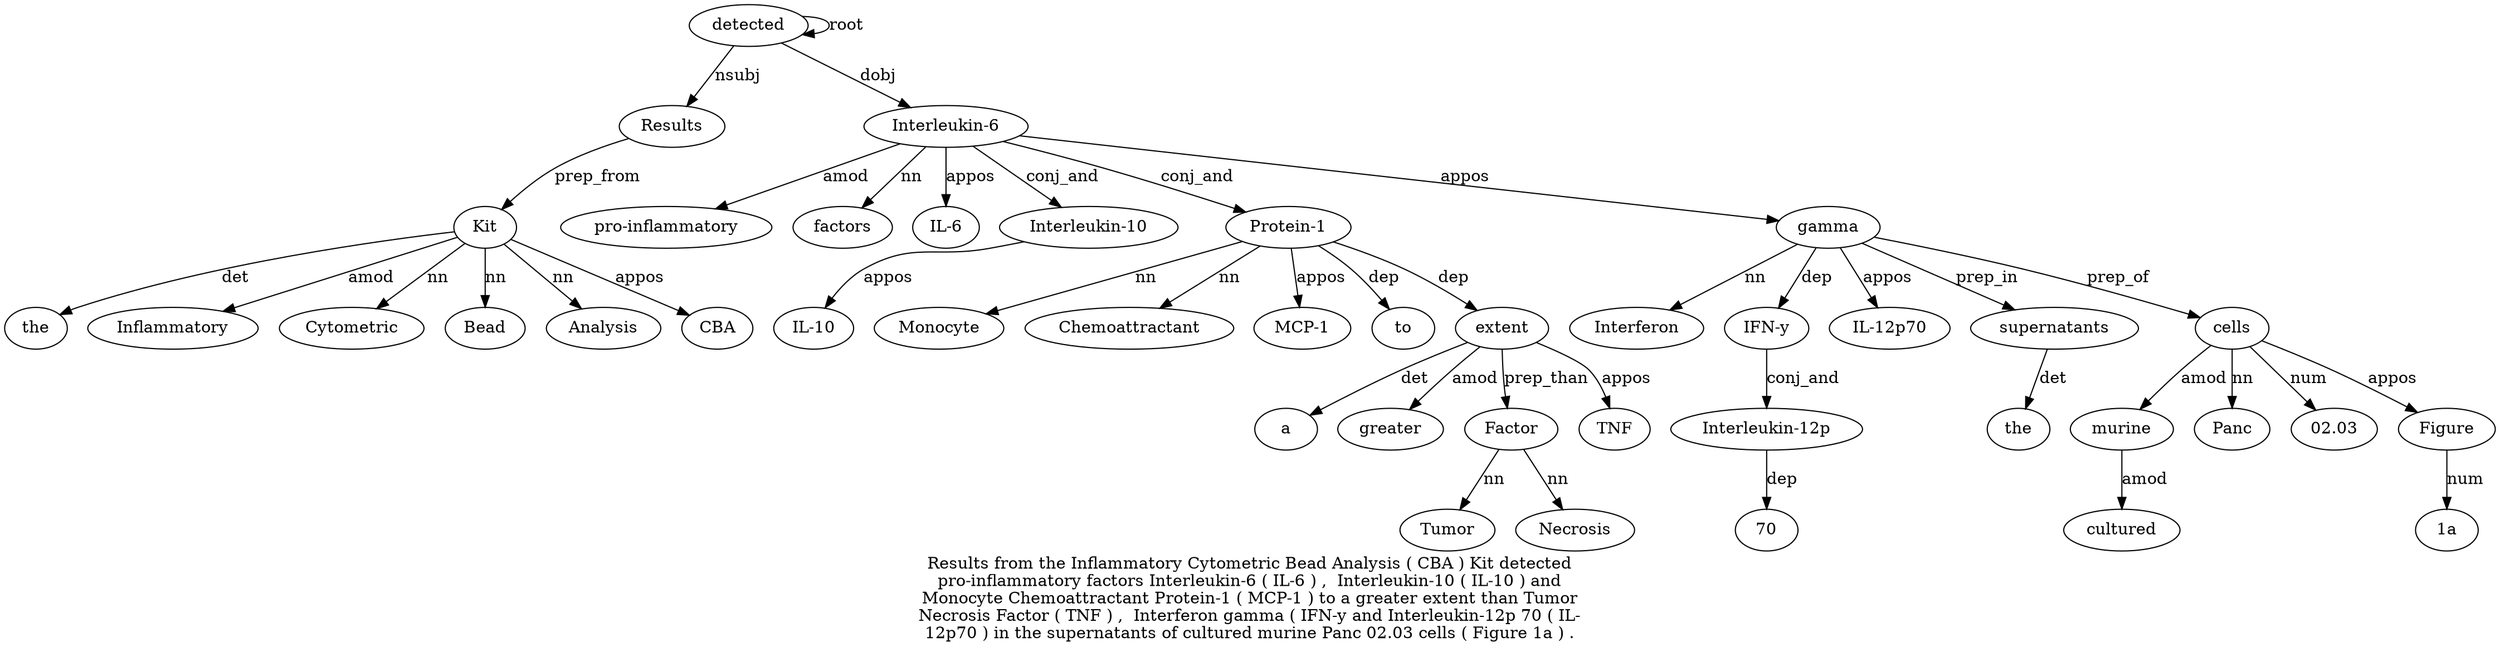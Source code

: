 digraph "Results from the Inflammatory Cytometric Bead Analysis ( CBA ) Kit detected pro-inflammatory factors Interleukin-6 ( IL-6 ) ,  Interleukin-10 ( IL-10 ) and Monocyte Chemoattractant Protein-1 ( MCP-1 ) to a greater extent than Tumor Necrosis Factor ( TNF ) ,  Interferon gamma ( IFN-y and Interleukin-12p 70 ( IL-12p70 ) in the supernatants of cultured murine Panc 02.03 cells ( Figure 1a ) ." {
label="Results from the Inflammatory Cytometric Bead Analysis ( CBA ) Kit detected
pro-inflammatory factors Interleukin-6 ( IL-6 ) ,  Interleukin-10 ( IL-10 ) and
Monocyte Chemoattractant Protein-1 ( MCP-1 ) to a greater extent than Tumor
Necrosis Factor ( TNF ) ,  Interferon gamma ( IFN-y and Interleukin-12p 70 ( IL-
12p70 ) in the supernatants of cultured murine Panc 02.03 cells ( Figure 1a ) .";
detected12 [style=filled, fillcolor=white, label=detected];
Results1 [style=filled, fillcolor=white, label=Results];
detected12 -> Results1  [label=nsubj];
Kit11 [style=filled, fillcolor=white, label=Kit];
the3 [style=filled, fillcolor=white, label=the];
Kit11 -> the3  [label=det];
Inflammatory4 [style=filled, fillcolor=white, label=Inflammatory];
Kit11 -> Inflammatory4  [label=amod];
Cytometric5 [style=filled, fillcolor=white, label=Cytometric];
Kit11 -> Cytometric5  [label=nn];
Bead6 [style=filled, fillcolor=white, label=Bead];
Kit11 -> Bead6  [label=nn];
Analysis7 [style=filled, fillcolor=white, label=Analysis];
Kit11 -> Analysis7  [label=nn];
CBA9 [style=filled, fillcolor=white, label=CBA];
Kit11 -> CBA9  [label=appos];
Results1 -> Kit11  [label=prep_from];
detected12 -> detected12  [label=root];
"Interleukin-615" [style=filled, fillcolor=white, label="Interleukin-6"];
"pro-inflammatory13" [style=filled, fillcolor=white, label="pro-inflammatory"];
"Interleukin-615" -> "pro-inflammatory13"  [label=amod];
factors14 [style=filled, fillcolor=white, label=factors];
"Interleukin-615" -> factors14  [label=nn];
detected12 -> "Interleukin-615"  [label=dobj];
"IL-617" [style=filled, fillcolor=white, label="IL-6"];
"Interleukin-615" -> "IL-617"  [label=appos];
"Interleukin-102" [style=filled, fillcolor=white, label="Interleukin-10"];
"Interleukin-615" -> "Interleukin-102"  [label=conj_and];
"IL-1022" [style=filled, fillcolor=white, label="IL-10"];
"Interleukin-102" -> "IL-1022"  [label=appos];
"Protein-127" [style=filled, fillcolor=white, label="Protein-1"];
Monocyte25 [style=filled, fillcolor=white, label=Monocyte];
"Protein-127" -> Monocyte25  [label=nn];
Chemoattractant26 [style=filled, fillcolor=white, label=Chemoattractant];
"Protein-127" -> Chemoattractant26  [label=nn];
"Interleukin-615" -> "Protein-127"  [label=conj_and];
"MCP-129" [style=filled, fillcolor=white, label="MCP-1"];
"Protein-127" -> "MCP-129"  [label=appos];
to31 [style=filled, fillcolor=white, label=to];
"Protein-127" -> to31  [label=dep];
extent34 [style=filled, fillcolor=white, label=extent];
a32 [style=filled, fillcolor=white, label=a];
extent34 -> a32  [label=det];
greater33 [style=filled, fillcolor=white, label=greater];
extent34 -> greater33  [label=amod];
"Protein-127" -> extent34  [label=dep];
Factor38 [style=filled, fillcolor=white, label=Factor];
Tumor36 [style=filled, fillcolor=white, label=Tumor];
Factor38 -> Tumor36  [label=nn];
Necrosis37 [style=filled, fillcolor=white, label=Necrosis];
Factor38 -> Necrosis37  [label=nn];
extent34 -> Factor38  [label=prep_than];
TNF40 [style=filled, fillcolor=white, label=TNF];
extent34 -> TNF40  [label=appos];
gamma44 [style=filled, fillcolor=white, label=gamma];
Interferon43 [style=filled, fillcolor=white, label=Interferon];
gamma44 -> Interferon43  [label=nn];
"Interleukin-615" -> gamma44  [label=appos];
"IFN-y46" [style=filled, fillcolor=white, label="IFN-y"];
gamma44 -> "IFN-y46"  [label=dep];
"Interleukin-12p48" [style=filled, fillcolor=white, label="Interleukin-12p"];
"IFN-y46" -> "Interleukin-12p48"  [label=conj_and];
7049 [style=filled, fillcolor=white, label=70];
"Interleukin-12p48" -> 7049  [label=dep];
"IL-12p705" [style=filled, fillcolor=white, label="IL-12p70"];
gamma44 -> "IL-12p705"  [label=appos];
supernatants55 [style=filled, fillcolor=white, label=supernatants];
the54 [style=filled, fillcolor=white, label=the];
supernatants55 -> the54  [label=det];
gamma44 -> supernatants55  [label=prep_in];
murine58 [style=filled, fillcolor=white, label=murine];
cultured57 [style=filled, fillcolor=white, label=cultured];
murine58 -> cultured57  [label=amod];
cells61 [style=filled, fillcolor=white, label=cells];
cells61 -> murine58  [label=amod];
Panc59 [style=filled, fillcolor=white, label=Panc];
cells61 -> Panc59  [label=nn];
"02.036" [style=filled, fillcolor=white, label="02.03"];
cells61 -> "02.036"  [label=num];
gamma44 -> cells61  [label=prep_of];
Figure63 [style=filled, fillcolor=white, label=Figure];
cells61 -> Figure63  [label=appos];
"1a64" [style=filled, fillcolor=white, label="1a"];
Figure63 -> "1a64"  [label=num];
}
